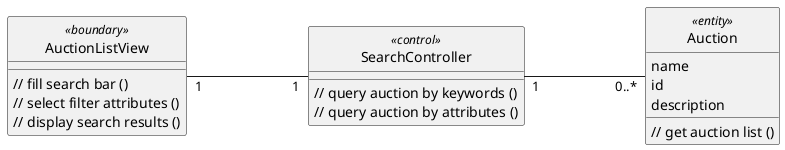 @startuml 
skinparam classAttributeIconSize 0
skinparam linetype ortho
left to right direction
hide circle
class AuctionListView <<boundary>> {

    // fill search bar ()
    // select filter attributes ()
    // display search results ()

    }

class SearchController <<control>> {
    
    // query auction by keywords ()
    // query auction by attributes ()

    }

class Auction <<entity>> {
    name
    id
    description

    // get auction list ()

    }


AuctionListView "1" --- "1" SearchController

SearchController "1" --- "0..*" Auction


@enduml
